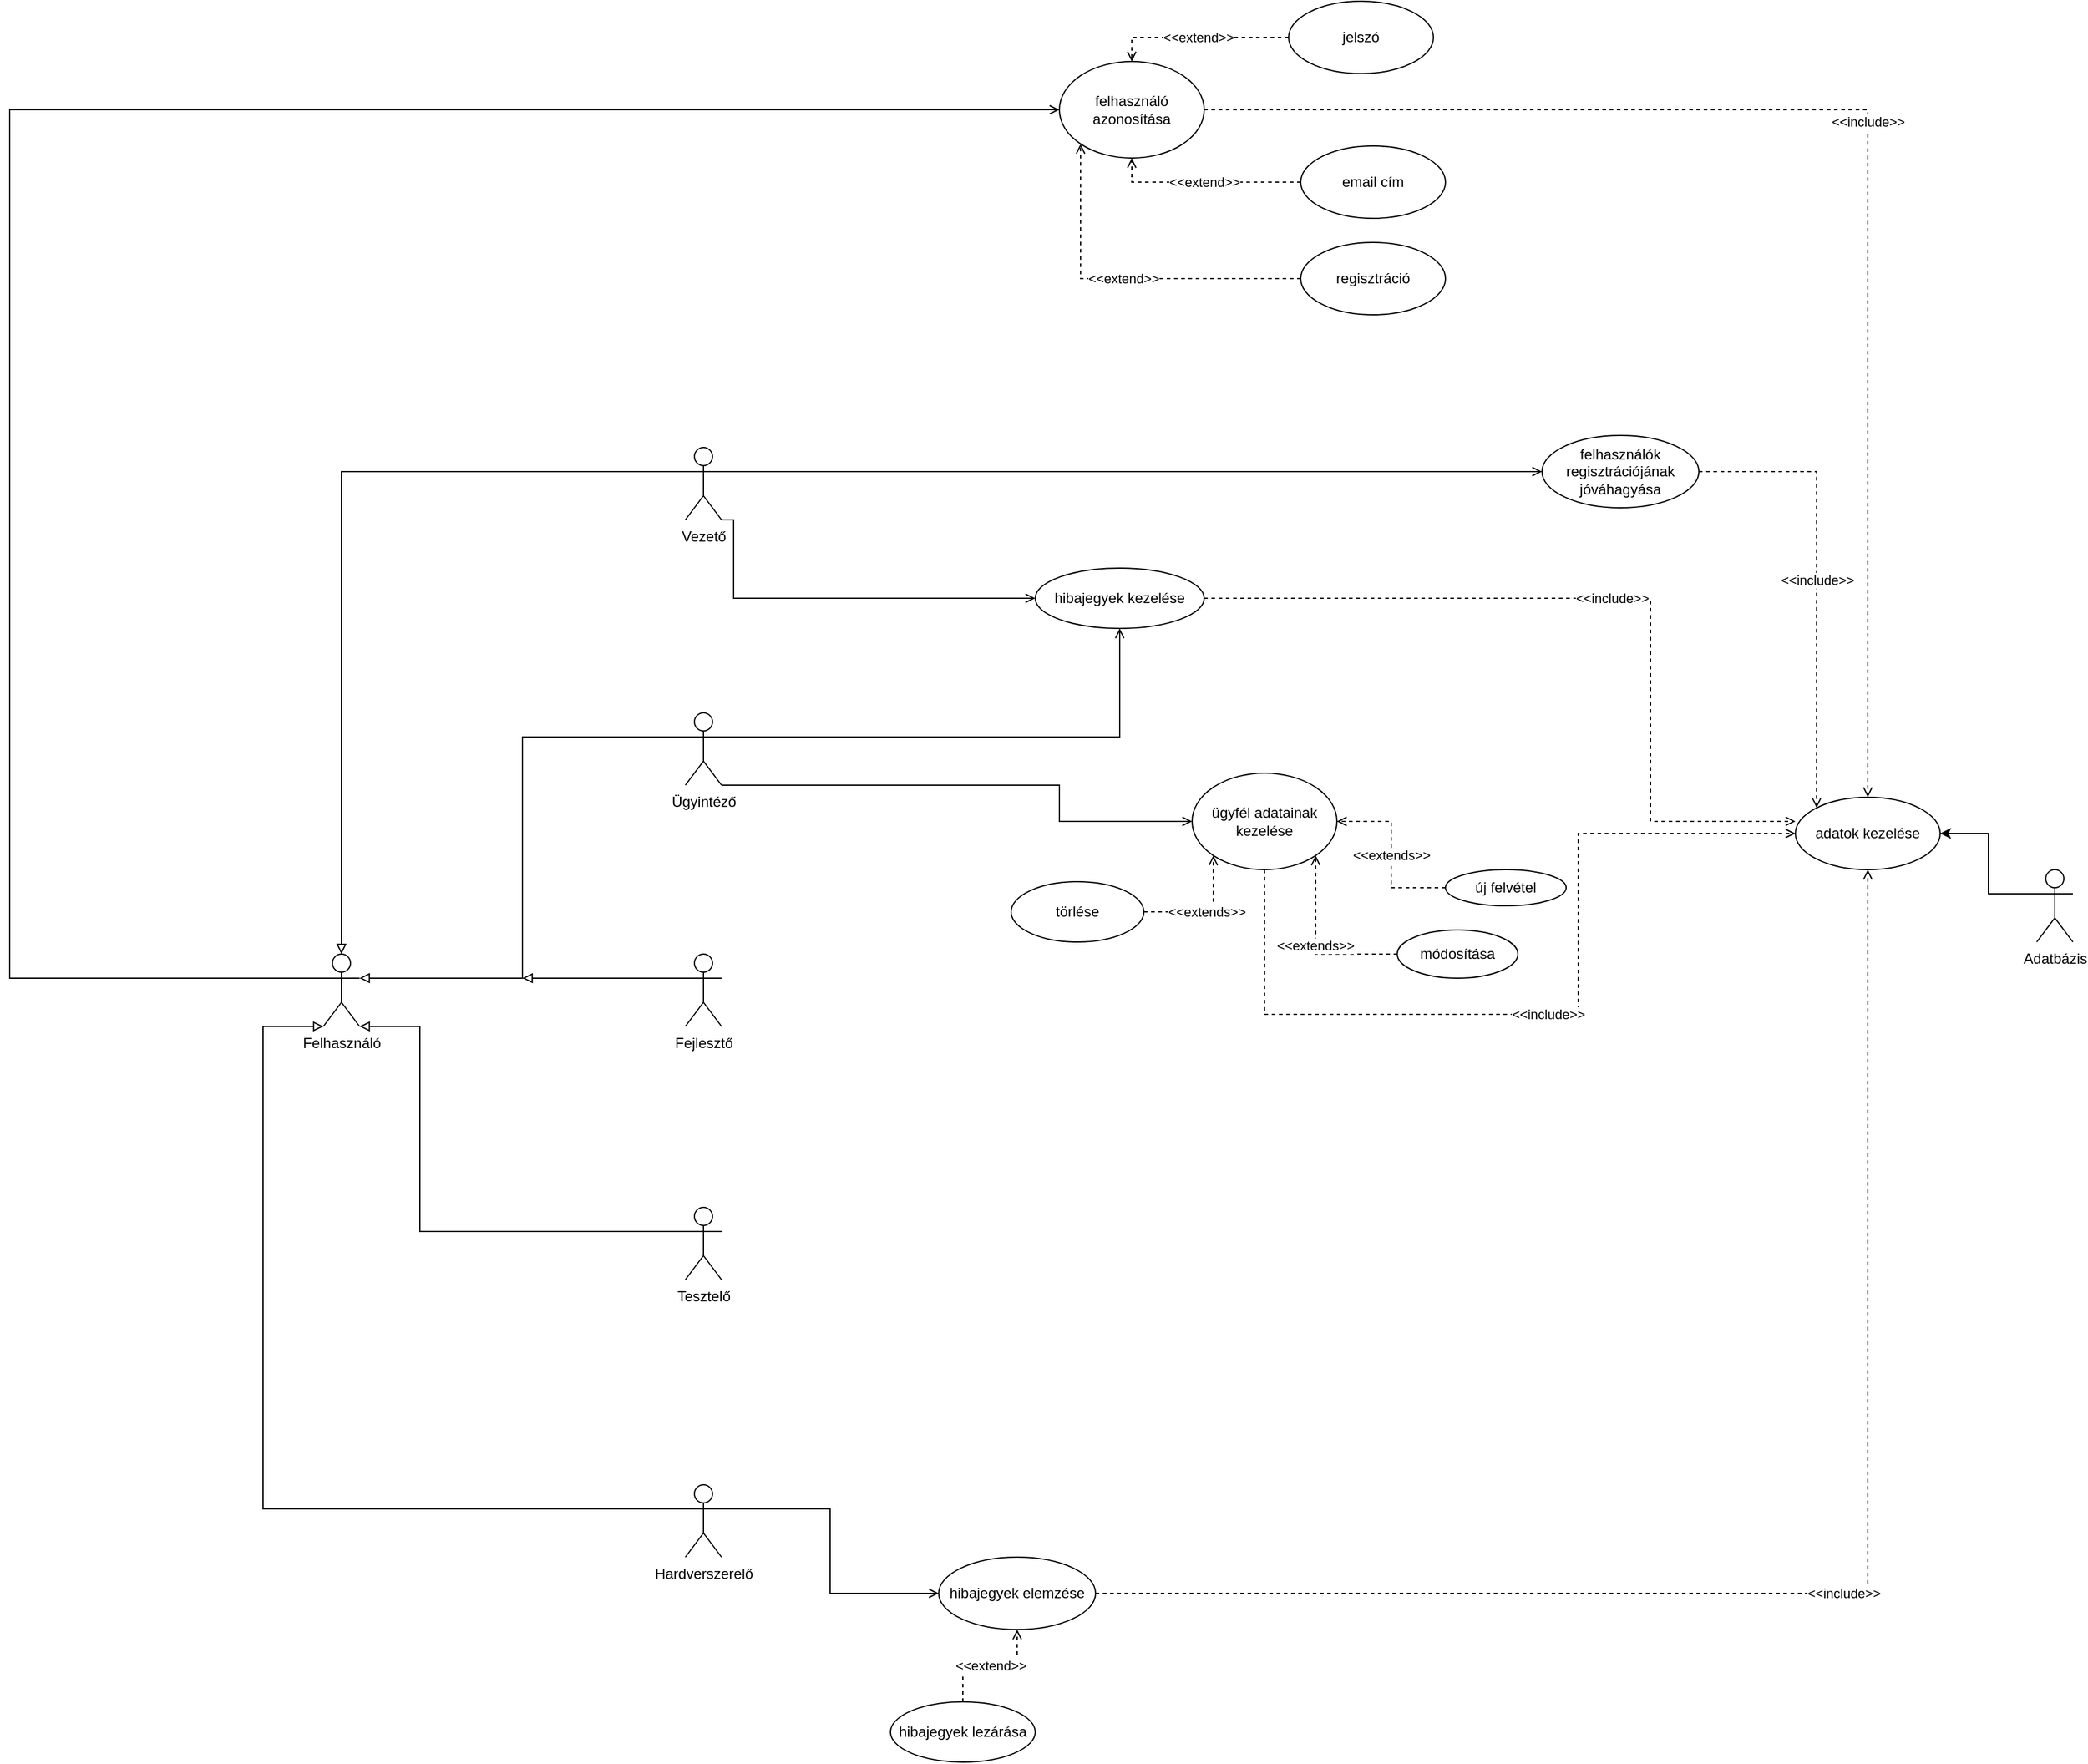 <mxfile version="12.8.1" type="github">
  <diagram id="tKgVSa2ZyaZ9d1Cx3sKG" name="Page-1">
    <mxGraphModel dx="2747" dy="2307" grid="1" gridSize="10" guides="1" tooltips="1" connect="1" arrows="1" fold="1" page="1" pageScale="1" pageWidth="827" pageHeight="1169" math="0" shadow="0">
      <root>
        <mxCell id="0" />
        <mxCell id="1" parent="0" />
        <mxCell id="SDcFcOB728uCCUGHTapw-2" value="&amp;lt;&amp;lt;include&amp;gt;&amp;gt;" style="edgeStyle=orthogonalEdgeStyle;rounded=0;orthogonalLoop=1;jettySize=auto;html=1;entryX=0.5;entryY=0;entryDx=0;entryDy=0;dashed=1;endArrow=open;endFill=0;" parent="1" source="OgyzhSoIOuaZ956sOAGZ-1" target="OgyzhSoIOuaZ956sOAGZ-5" edge="1">
          <mxGeometry relative="1" as="geometry">
            <mxPoint x="400" y="-20.0" as="targetPoint" />
          </mxGeometry>
        </mxCell>
        <mxCell id="SDcFcOB728uCCUGHTapw-6" value="&amp;lt;&amp;lt;extend&amp;gt;&amp;gt;" style="edgeStyle=orthogonalEdgeStyle;rounded=0;orthogonalLoop=1;jettySize=auto;html=1;dashed=1;endArrow=open;endFill=0;exitX=0;exitY=0.5;exitDx=0;exitDy=0;entryX=0.5;entryY=1;entryDx=0;entryDy=0;" parent="1" source="SDcFcOB728uCCUGHTapw-3" target="OgyzhSoIOuaZ956sOAGZ-1" edge="1">
          <mxGeometry relative="1" as="geometry">
            <mxPoint x="380" y="-450" as="targetPoint" />
          </mxGeometry>
        </mxCell>
        <mxCell id="SDcFcOB728uCCUGHTapw-8" value="&amp;lt;&amp;lt;extend&amp;gt;&amp;gt;" style="edgeStyle=orthogonalEdgeStyle;rounded=0;orthogonalLoop=1;jettySize=auto;html=1;dashed=1;endArrow=open;endFill=0;exitX=0;exitY=0.5;exitDx=0;exitDy=0;entryX=0.5;entryY=0;entryDx=0;entryDy=0;" parent="1" source="SDcFcOB728uCCUGHTapw-4" target="OgyzhSoIOuaZ956sOAGZ-1" edge="1">
          <mxGeometry relative="1" as="geometry">
            <mxPoint x="380" y="-690" as="targetPoint" />
          </mxGeometry>
        </mxCell>
        <mxCell id="OgyzhSoIOuaZ956sOAGZ-1" value="&lt;font style=&quot;vertical-align: inherit&quot;&gt;&lt;font style=&quot;vertical-align: inherit&quot;&gt;felhasználó azonosítása&lt;/font&gt;&lt;/font&gt;" style="ellipse;whiteSpace=wrap;html=1;" parent="1" vertex="1">
          <mxGeometry x="320" y="-610" width="120" height="80" as="geometry" />
        </mxCell>
        <mxCell id="OgyzhSoIOuaZ956sOAGZ-21" value="" style="edgeStyle=orthogonalEdgeStyle;rounded=0;orthogonalLoop=1;jettySize=auto;html=1;endArrow=block;endFill=0;exitX=0;exitY=0.333;exitDx=0;exitDy=0;exitPerimeter=0;entryX=1;entryY=0.333;entryDx=0;entryDy=0;entryPerimeter=0;" parent="1" source="OgyzhSoIOuaZ956sOAGZ-2" target="OgyzhSoIOuaZ956sOAGZ-16" edge="1">
          <mxGeometry relative="1" as="geometry">
            <mxPoint x="-70.0" y="-40.0" as="targetPoint" />
          </mxGeometry>
        </mxCell>
        <mxCell id="h7KGCQ8kjtkjl8msQsjL-3" value="" style="edgeStyle=orthogonalEdgeStyle;rounded=0;orthogonalLoop=1;jettySize=auto;html=1;endArrow=open;endFill=0;entryX=0;entryY=0.5;entryDx=0;entryDy=0;exitX=1;exitY=1;exitDx=0;exitDy=0;exitPerimeter=0;" edge="1" parent="1" source="OgyzhSoIOuaZ956sOAGZ-2" target="h7KGCQ8kjtkjl8msQsjL-1">
          <mxGeometry relative="1" as="geometry">
            <mxPoint x="120" y="-40" as="targetPoint" />
            <Array as="points">
              <mxPoint x="320" y="-10" />
              <mxPoint x="320" y="20" />
            </Array>
          </mxGeometry>
        </mxCell>
        <mxCell id="h7KGCQ8kjtkjl8msQsjL-39" value="" style="edgeStyle=orthogonalEdgeStyle;rounded=0;orthogonalLoop=1;jettySize=auto;html=1;endArrow=open;endFill=0;exitX=1;exitY=0.333;exitDx=0;exitDy=0;exitPerimeter=0;entryX=0.5;entryY=1;entryDx=0;entryDy=0;" edge="1" parent="1" source="OgyzhSoIOuaZ956sOAGZ-2" target="h7KGCQ8kjtkjl8msQsjL-32">
          <mxGeometry relative="1" as="geometry">
            <mxPoint x="120" y="-40.0" as="targetPoint" />
          </mxGeometry>
        </mxCell>
        <mxCell id="OgyzhSoIOuaZ956sOAGZ-2" value="&lt;font style=&quot;vertical-align: inherit&quot;&gt;&lt;font style=&quot;vertical-align: inherit&quot;&gt;Ügyintéző&lt;/font&gt;&lt;/font&gt;" style="shape=umlActor;verticalLabelPosition=bottom;labelBackgroundColor=#ffffff;verticalAlign=top;html=1;outlineConnect=0;" parent="1" vertex="1">
          <mxGeometry x="10" y="-70" width="30" height="60" as="geometry" />
        </mxCell>
        <mxCell id="OgyzhSoIOuaZ956sOAGZ-7" value="" style="edgeStyle=orthogonalEdgeStyle;rounded=0;orthogonalLoop=1;jettySize=auto;html=1;exitX=0;exitY=0.333;exitDx=0;exitDy=0;exitPerimeter=0;entryX=1;entryY=0.5;entryDx=0;entryDy=0;" parent="1" source="OgyzhSoIOuaZ956sOAGZ-3" target="OgyzhSoIOuaZ956sOAGZ-5" edge="1">
          <mxGeometry relative="1" as="geometry">
            <mxPoint x="1050" y="90" as="targetPoint" />
          </mxGeometry>
        </mxCell>
        <mxCell id="OgyzhSoIOuaZ956sOAGZ-3" value="&lt;font style=&quot;vertical-align: inherit&quot;&gt;&lt;font style=&quot;vertical-align: inherit&quot;&gt;Adatbázis&lt;/font&gt;&lt;/font&gt;" style="shape=umlActor;verticalLabelPosition=bottom;labelBackgroundColor=#ffffff;verticalAlign=top;html=1;outlineConnect=0;" parent="1" vertex="1">
          <mxGeometry x="1130" y="60" width="30" height="60" as="geometry" />
        </mxCell>
        <mxCell id="OgyzhSoIOuaZ956sOAGZ-5" value="&lt;font style=&quot;vertical-align: inherit&quot;&gt;&lt;font style=&quot;vertical-align: inherit&quot;&gt;adatok kezelése&lt;/font&gt;&lt;/font&gt;" style="ellipse;whiteSpace=wrap;html=1;" parent="1" vertex="1">
          <mxGeometry x="930" width="120" height="60" as="geometry" />
        </mxCell>
        <mxCell id="OgyzhSoIOuaZ956sOAGZ-19" value="" style="edgeStyle=orthogonalEdgeStyle;rounded=0;orthogonalLoop=1;jettySize=auto;html=1;exitX=0;exitY=0.333;exitDx=0;exitDy=0;exitPerimeter=0;entryX=0.5;entryY=0;entryDx=0;entryDy=0;entryPerimeter=0;endArrow=block;endFill=0;" parent="1" source="OgyzhSoIOuaZ956sOAGZ-8" target="OgyzhSoIOuaZ956sOAGZ-16" edge="1">
          <mxGeometry relative="1" as="geometry">
            <mxPoint x="-70.0" y="-260" as="targetPoint" />
          </mxGeometry>
        </mxCell>
        <mxCell id="h7KGCQ8kjtkjl8msQsjL-21" value="" style="edgeStyle=orthogonalEdgeStyle;rounded=0;orthogonalLoop=1;jettySize=auto;html=1;endArrow=open;endFill=0;entryX=0;entryY=0.5;entryDx=0;entryDy=0;exitX=1;exitY=0.333;exitDx=0;exitDy=0;exitPerimeter=0;" edge="1" parent="1" source="OgyzhSoIOuaZ956sOAGZ-8" target="h7KGCQ8kjtkjl8msQsjL-17">
          <mxGeometry relative="1" as="geometry">
            <mxPoint x="340" y="-270" as="sourcePoint" />
            <mxPoint x="120" y="-260" as="targetPoint" />
          </mxGeometry>
        </mxCell>
        <mxCell id="h7KGCQ8kjtkjl8msQsjL-41" value="" style="edgeStyle=orthogonalEdgeStyle;rounded=0;orthogonalLoop=1;jettySize=auto;html=1;endArrow=open;endFill=0;entryX=0;entryY=0.5;entryDx=0;entryDy=0;exitX=1;exitY=1;exitDx=0;exitDy=0;exitPerimeter=0;" edge="1" parent="1" source="OgyzhSoIOuaZ956sOAGZ-8" target="h7KGCQ8kjtkjl8msQsjL-32">
          <mxGeometry relative="1" as="geometry">
            <mxPoint x="25" y="-150.0" as="targetPoint" />
            <Array as="points">
              <mxPoint x="50" y="-230" />
              <mxPoint x="50" y="-165" />
            </Array>
          </mxGeometry>
        </mxCell>
        <mxCell id="OgyzhSoIOuaZ956sOAGZ-8" value="&lt;font style=&quot;vertical-align: inherit&quot;&gt;&lt;font style=&quot;vertical-align: inherit&quot;&gt;&lt;font style=&quot;vertical-align: inherit&quot;&gt;&lt;font style=&quot;vertical-align: inherit&quot;&gt;Vezető&lt;/font&gt;&lt;/font&gt;&lt;/font&gt;&lt;/font&gt;" style="shape=umlActor;verticalLabelPosition=bottom;labelBackgroundColor=#ffffff;verticalAlign=top;html=1;outlineConnect=0;" parent="1" vertex="1">
          <mxGeometry x="10" y="-290" width="30" height="60" as="geometry" />
        </mxCell>
        <mxCell id="OgyzhSoIOuaZ956sOAGZ-23" value="" style="edgeStyle=orthogonalEdgeStyle;rounded=0;orthogonalLoop=1;jettySize=auto;html=1;endArrow=block;endFill=0;exitX=0;exitY=0.333;exitDx=0;exitDy=0;exitPerimeter=0;" parent="1" source="OgyzhSoIOuaZ956sOAGZ-13" edge="1">
          <mxGeometry relative="1" as="geometry">
            <mxPoint x="-125" y="150" as="targetPoint" />
          </mxGeometry>
        </mxCell>
        <mxCell id="OgyzhSoIOuaZ956sOAGZ-13" value="&lt;font style=&quot;vertical-align: inherit&quot;&gt;&lt;font style=&quot;vertical-align: inherit&quot;&gt;Fejlesztő&lt;/font&gt;&lt;/font&gt;" style="shape=umlActor;verticalLabelPosition=bottom;labelBackgroundColor=#ffffff;verticalAlign=top;html=1;outlineConnect=0;" parent="1" vertex="1">
          <mxGeometry x="10" y="130" width="30" height="60" as="geometry" />
        </mxCell>
        <mxCell id="OgyzhSoIOuaZ956sOAGZ-25" value="" style="edgeStyle=orthogonalEdgeStyle;rounded=0;orthogonalLoop=1;jettySize=auto;html=1;endArrow=block;endFill=0;exitX=0;exitY=0.333;exitDx=0;exitDy=0;exitPerimeter=0;entryX=1;entryY=1;entryDx=0;entryDy=0;entryPerimeter=0;" parent="1" source="OgyzhSoIOuaZ956sOAGZ-14" target="OgyzhSoIOuaZ956sOAGZ-16" edge="1">
          <mxGeometry relative="1" as="geometry">
            <mxPoint x="-70.0" y="370" as="targetPoint" />
            <Array as="points">
              <mxPoint x="-210" y="360" />
              <mxPoint x="-210" y="190" />
            </Array>
          </mxGeometry>
        </mxCell>
        <mxCell id="OgyzhSoIOuaZ956sOAGZ-14" value="&lt;font style=&quot;vertical-align: inherit&quot;&gt;&lt;font style=&quot;vertical-align: inherit&quot;&gt;Tesztelő&lt;/font&gt;&lt;/font&gt;" style="shape=umlActor;verticalLabelPosition=bottom;labelBackgroundColor=#ffffff;verticalAlign=top;html=1;outlineConnect=0;" parent="1" vertex="1">
          <mxGeometry x="10" y="340" width="30" height="60" as="geometry" />
        </mxCell>
        <mxCell id="h7KGCQ8kjtkjl8msQsjL-26" value="" style="edgeStyle=orthogonalEdgeStyle;rounded=0;orthogonalLoop=1;jettySize=auto;html=1;endArrow=open;endFill=0;entryX=0;entryY=0.5;entryDx=0;entryDy=0;exitX=1;exitY=0.333;exitDx=0;exitDy=0;exitPerimeter=0;" edge="1" parent="1" source="OgyzhSoIOuaZ956sOAGZ-15" target="h7KGCQ8kjtkjl8msQsjL-22">
          <mxGeometry relative="1" as="geometry">
            <mxPoint x="120" y="600" as="targetPoint" />
          </mxGeometry>
        </mxCell>
        <mxCell id="h7KGCQ8kjtkjl8msQsjL-31" value="" style="edgeStyle=orthogonalEdgeStyle;rounded=0;orthogonalLoop=1;jettySize=auto;html=1;endArrow=block;endFill=0;entryX=0;entryY=1;entryDx=0;entryDy=0;entryPerimeter=0;exitX=0;exitY=0.333;exitDx=0;exitDy=0;exitPerimeter=0;" edge="1" parent="1" source="OgyzhSoIOuaZ956sOAGZ-15" target="OgyzhSoIOuaZ956sOAGZ-16">
          <mxGeometry relative="1" as="geometry">
            <mxPoint x="-420" y="310" as="targetPoint" />
            <Array as="points">
              <mxPoint x="-340" y="590" />
              <mxPoint x="-340" y="190" />
            </Array>
          </mxGeometry>
        </mxCell>
        <mxCell id="OgyzhSoIOuaZ956sOAGZ-15" value="&lt;font style=&quot;vertical-align: inherit&quot;&gt;&lt;font style=&quot;vertical-align: inherit&quot;&gt;Hardverszerelő&lt;/font&gt;&lt;/font&gt;" style="shape=umlActor;verticalLabelPosition=bottom;labelBackgroundColor=#ffffff;verticalAlign=top;html=1;outlineConnect=0;" parent="1" vertex="1">
          <mxGeometry x="10" y="570" width="30" height="60" as="geometry" />
        </mxCell>
        <mxCell id="h7KGCQ8kjtkjl8msQsjL-7" value="" style="edgeStyle=orthogonalEdgeStyle;rounded=0;orthogonalLoop=1;jettySize=auto;html=1;endArrow=open;endFill=0;exitX=0;exitY=0.333;exitDx=0;exitDy=0;exitPerimeter=0;entryX=0;entryY=0.5;entryDx=0;entryDy=0;" edge="1" parent="1" source="OgyzhSoIOuaZ956sOAGZ-16" target="OgyzhSoIOuaZ956sOAGZ-1">
          <mxGeometry relative="1" as="geometry">
            <mxPoint x="170" y="290" as="targetPoint" />
            <Array as="points">
              <mxPoint x="-550" y="150" />
              <mxPoint x="-550" y="-570" />
            </Array>
          </mxGeometry>
        </mxCell>
        <mxCell id="OgyzhSoIOuaZ956sOAGZ-16" value="&lt;font style=&quot;vertical-align: inherit&quot;&gt;&lt;font style=&quot;vertical-align: inherit&quot;&gt;Felhasználó&lt;/font&gt;&lt;/font&gt;" style="shape=umlActor;verticalLabelPosition=bottom;labelBackgroundColor=#ffffff;verticalAlign=top;html=1;outlineConnect=0;" parent="1" vertex="1">
          <mxGeometry x="-290" y="130" width="30" height="60" as="geometry" />
        </mxCell>
        <mxCell id="SDcFcOB728uCCUGHTapw-3" value="email cím" style="ellipse;whiteSpace=wrap;html=1;" parent="1" vertex="1">
          <mxGeometry x="520" y="-540" width="120" height="60" as="geometry" />
        </mxCell>
        <mxCell id="SDcFcOB728uCCUGHTapw-4" value="jelszó" style="ellipse;whiteSpace=wrap;html=1;" parent="1" vertex="1">
          <mxGeometry x="510" y="-660" width="120" height="60" as="geometry" />
        </mxCell>
        <mxCell id="SDcFcOB728uCCUGHTapw-11" value="&amp;lt;&amp;lt;extend&amp;gt;&amp;gt;" style="edgeStyle=orthogonalEdgeStyle;rounded=0;orthogonalLoop=1;jettySize=auto;html=1;dashed=1;endArrow=open;endFill=0;entryX=0;entryY=1;entryDx=0;entryDy=0;" parent="1" source="SDcFcOB728uCCUGHTapw-9" target="OgyzhSoIOuaZ956sOAGZ-1" edge="1">
          <mxGeometry relative="1" as="geometry">
            <mxPoint x="430" y="-380" as="targetPoint" />
          </mxGeometry>
        </mxCell>
        <mxCell id="SDcFcOB728uCCUGHTapw-9" value="regisztráció" style="ellipse;whiteSpace=wrap;html=1;" parent="1" vertex="1">
          <mxGeometry x="520" y="-460" width="120" height="60" as="geometry" />
        </mxCell>
        <mxCell id="h7KGCQ8kjtkjl8msQsjL-5" value="&amp;lt;&amp;lt;include&amp;gt;&amp;gt;" style="edgeStyle=orthogonalEdgeStyle;rounded=0;orthogonalLoop=1;jettySize=auto;html=1;endArrow=open;endFill=0;entryX=0;entryY=0.5;entryDx=0;entryDy=0;dashed=1;" edge="1" parent="1" source="h7KGCQ8kjtkjl8msQsjL-1" target="OgyzhSoIOuaZ956sOAGZ-5">
          <mxGeometry relative="1" as="geometry">
            <mxPoint x="590" y="180" as="targetPoint" />
            <Array as="points">
              <mxPoint x="750" y="180" />
              <mxPoint x="750" y="30" />
            </Array>
          </mxGeometry>
        </mxCell>
        <mxCell id="h7KGCQ8kjtkjl8msQsjL-1" value="ügyfél adatainak kezelése" style="ellipse;whiteSpace=wrap;html=1;" vertex="1" parent="1">
          <mxGeometry x="430" y="-20" width="120" height="80" as="geometry" />
        </mxCell>
        <mxCell id="h7KGCQ8kjtkjl8msQsjL-14" value="&amp;lt;&amp;lt;extends&amp;gt;&amp;gt;" style="edgeStyle=orthogonalEdgeStyle;rounded=0;orthogonalLoop=1;jettySize=auto;html=1;endArrow=open;endFill=0;entryX=1;entryY=0.5;entryDx=0;entryDy=0;dashed=1;" edge="1" parent="1" source="h7KGCQ8kjtkjl8msQsjL-10" target="h7KGCQ8kjtkjl8msQsjL-1">
          <mxGeometry relative="1" as="geometry">
            <mxPoint x="550" y="255" as="targetPoint" />
          </mxGeometry>
        </mxCell>
        <mxCell id="h7KGCQ8kjtkjl8msQsjL-10" value="új felvétel" style="ellipse;whiteSpace=wrap;html=1;" vertex="1" parent="1">
          <mxGeometry x="640" y="60" width="100" height="30" as="geometry" />
        </mxCell>
        <mxCell id="h7KGCQ8kjtkjl8msQsjL-11" value="módosítása" style="ellipse;whiteSpace=wrap;html=1;" vertex="1" parent="1">
          <mxGeometry x="600" y="110" width="100" height="40" as="geometry" />
        </mxCell>
        <mxCell id="h7KGCQ8kjtkjl8msQsjL-12" value="törlése" style="ellipse;whiteSpace=wrap;html=1;" vertex="1" parent="1">
          <mxGeometry x="280" y="70" width="110" height="50" as="geometry" />
        </mxCell>
        <mxCell id="h7KGCQ8kjtkjl8msQsjL-15" value="&amp;lt;&amp;lt;extends&amp;gt;&amp;gt;" style="edgeStyle=orthogonalEdgeStyle;rounded=0;orthogonalLoop=1;jettySize=auto;html=1;endArrow=open;endFill=0;entryX=1;entryY=1;entryDx=0;entryDy=0;exitX=0;exitY=0.5;exitDx=0;exitDy=0;dashed=1;" edge="1" parent="1" source="h7KGCQ8kjtkjl8msQsjL-11" target="h7KGCQ8kjtkjl8msQsjL-1">
          <mxGeometry relative="1" as="geometry">
            <mxPoint x="640" y="265" as="sourcePoint" />
            <mxPoint x="560.0" y="220" as="targetPoint" />
            <Array as="points">
              <mxPoint x="532" y="130" />
            </Array>
          </mxGeometry>
        </mxCell>
        <mxCell id="h7KGCQ8kjtkjl8msQsjL-16" value="&amp;lt;&amp;lt;extends&amp;gt;&amp;gt;" style="edgeStyle=orthogonalEdgeStyle;rounded=0;orthogonalLoop=1;jettySize=auto;html=1;endArrow=open;endFill=0;entryX=0;entryY=1;entryDx=0;entryDy=0;exitX=1;exitY=0.5;exitDx=0;exitDy=0;dashed=1;" edge="1" parent="1" source="h7KGCQ8kjtkjl8msQsjL-12" target="h7KGCQ8kjtkjl8msQsjL-1">
          <mxGeometry relative="1" as="geometry">
            <mxPoint x="640" y="265" as="sourcePoint" />
            <mxPoint x="560.0" y="220" as="targetPoint" />
          </mxGeometry>
        </mxCell>
        <mxCell id="h7KGCQ8kjtkjl8msQsjL-19" value="&amp;lt;&amp;lt;include&amp;gt;&amp;gt;" style="edgeStyle=orthogonalEdgeStyle;rounded=0;orthogonalLoop=1;jettySize=auto;html=1;dashed=1;endArrow=open;endFill=0;entryX=0;entryY=0;entryDx=0;entryDy=0;" edge="1" parent="1" source="h7KGCQ8kjtkjl8msQsjL-17" target="OgyzhSoIOuaZ956sOAGZ-5">
          <mxGeometry relative="1" as="geometry">
            <mxPoint x="780" y="-70.0" as="targetPoint" />
          </mxGeometry>
        </mxCell>
        <mxCell id="h7KGCQ8kjtkjl8msQsjL-17" value="felhasználók regisztrációjának jóváhagyása" style="ellipse;whiteSpace=wrap;html=1;" vertex="1" parent="1">
          <mxGeometry x="720" y="-300" width="130" height="60" as="geometry" />
        </mxCell>
        <mxCell id="h7KGCQ8kjtkjl8msQsjL-24" value="&amp;lt;&amp;lt;include&amp;gt;&amp;gt;" style="edgeStyle=orthogonalEdgeStyle;rounded=0;orthogonalLoop=1;jettySize=auto;html=1;endArrow=open;endFill=0;entryX=0.5;entryY=1;entryDx=0;entryDy=0;dashed=1;" edge="1" parent="1" source="h7KGCQ8kjtkjl8msQsjL-22" target="OgyzhSoIOuaZ956sOAGZ-5">
          <mxGeometry relative="1" as="geometry">
            <mxPoint x="430" y="660" as="targetPoint" />
          </mxGeometry>
        </mxCell>
        <mxCell id="h7KGCQ8kjtkjl8msQsjL-22" value="hibajegyek elemzése" style="ellipse;whiteSpace=wrap;html=1;" vertex="1" parent="1">
          <mxGeometry x="220" y="630" width="130" height="60" as="geometry" />
        </mxCell>
        <mxCell id="h7KGCQ8kjtkjl8msQsjL-29" value="&amp;lt;&amp;lt;extend&amp;gt;&amp;gt;" style="edgeStyle=orthogonalEdgeStyle;rounded=0;orthogonalLoop=1;jettySize=auto;html=1;endArrow=open;endFill=0;entryX=0.5;entryY=1;entryDx=0;entryDy=0;dashed=1;" edge="1" parent="1" source="h7KGCQ8kjtkjl8msQsjL-27" target="h7KGCQ8kjtkjl8msQsjL-22">
          <mxGeometry relative="1" as="geometry">
            <mxPoint x="240" y="710" as="targetPoint" />
          </mxGeometry>
        </mxCell>
        <mxCell id="h7KGCQ8kjtkjl8msQsjL-27" value="hibajegyek lezárása" style="ellipse;whiteSpace=wrap;html=1;" vertex="1" parent="1">
          <mxGeometry x="180" y="750" width="120" height="50" as="geometry" />
        </mxCell>
        <mxCell id="h7KGCQ8kjtkjl8msQsjL-37" value="&amp;lt;&amp;lt;include&amp;gt;&amp;gt;" style="edgeStyle=orthogonalEdgeStyle;rounded=0;orthogonalLoop=1;jettySize=auto;html=1;endArrow=open;endFill=0;dashed=1;entryX=0;entryY=0.333;entryDx=0;entryDy=0;entryPerimeter=0;" edge="1" parent="1" source="h7KGCQ8kjtkjl8msQsjL-32" target="OgyzhSoIOuaZ956sOAGZ-5">
          <mxGeometry relative="1" as="geometry">
            <mxPoint x="520" y="-165" as="targetPoint" />
            <Array as="points">
              <mxPoint x="810" y="-165" />
              <mxPoint x="810" y="20" />
            </Array>
          </mxGeometry>
        </mxCell>
        <mxCell id="h7KGCQ8kjtkjl8msQsjL-32" value="hibajegyek kezelése" style="ellipse;whiteSpace=wrap;html=1;" vertex="1" parent="1">
          <mxGeometry x="300" y="-190" width="140" height="50" as="geometry" />
        </mxCell>
      </root>
    </mxGraphModel>
  </diagram>
</mxfile>
